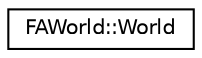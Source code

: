 digraph G
{
  edge [fontname="Helvetica",fontsize="10",labelfontname="Helvetica",labelfontsize="10"];
  node [fontname="Helvetica",fontsize="10",shape=record];
  rankdir="LR";
  Node1 [label="FAWorld::World",height=0.2,width=0.4,color="black", fillcolor="white", style="filled",URL="$class_f_a_world_1_1_world.html"];
}
